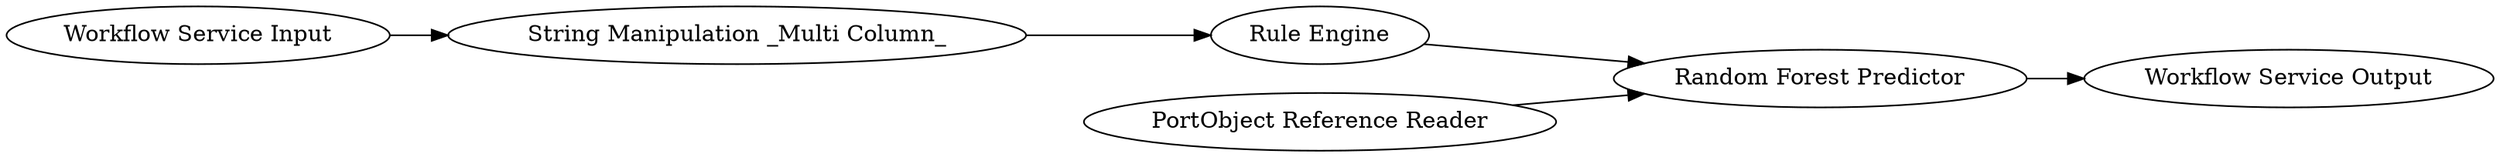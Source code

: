 digraph {
	55 [label="Random Forest Predictor"]
	77 [label="String Manipulation _Multi Column_"]
	78 [label="Rule Engine"]
	96 [label="PortObject Reference Reader"]
	97 [label="Workflow Service Input"]
	98 [label="Workflow Service Output"]
	55 -> 98
	77 -> 78
	78 -> 55
	96 -> 55
	97 -> 77
	rankdir=LR
}
